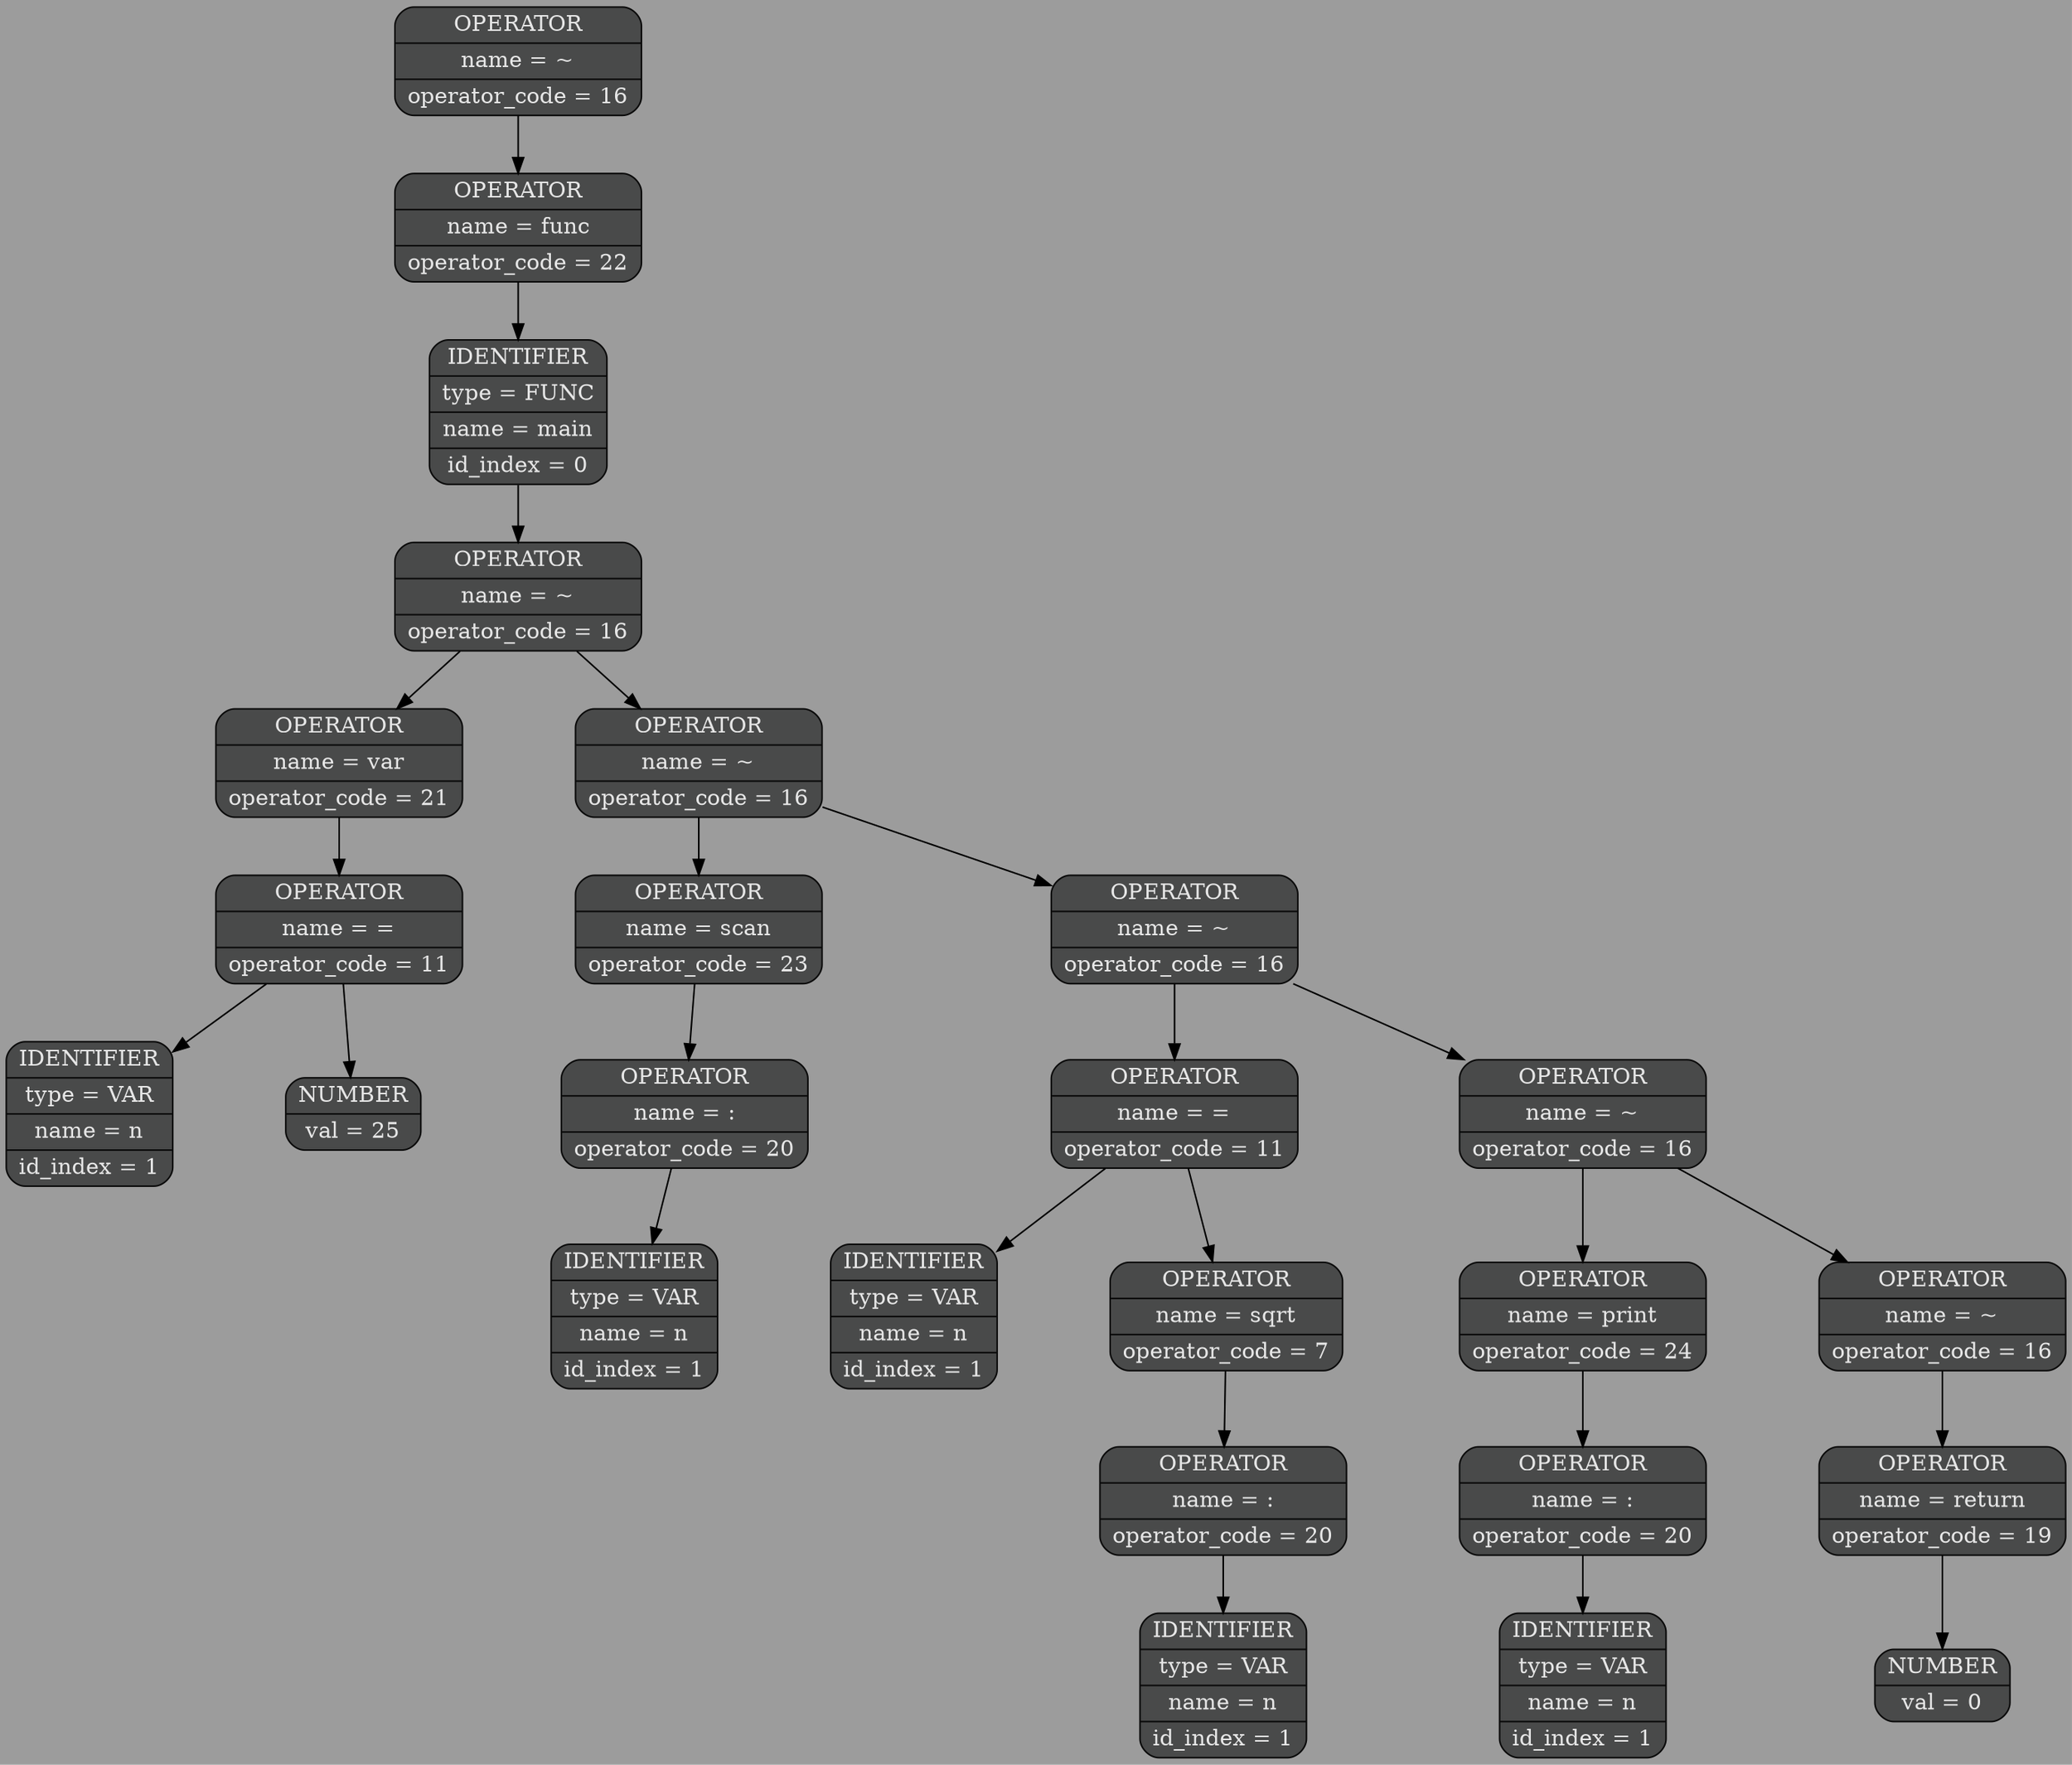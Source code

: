 digraph G{
nodesep=1;
ranksep=0.5;
rankdir=HR;
node[style=filled, color="#0a0a0a", fillcolor="#494a4a",fontcolor="#e6e6e6", fontsize=14];
edge[color="#000000", fontsize=12, penwidth=1, fontcolor = "#49006a"];
bgcolor="#9c9c9c";
elem0x55b5cf0ca700[shape="Mrecord", label= "{OPERATOR | name = ~ | operator_code = 16}"];
elem0x55b5cf0ca700->elem0x55b5cf0ca728;elem0x55b5cf0ca728[shape="Mrecord", label= "{OPERATOR | name = func | operator_code = 22}"];
elem0x55b5cf0ca728->elem0x55b5cf0ca750;elem0x55b5cf0ca750[shape="Mrecord", label= "{IDENTIFIER | type = FUNC | name = main | id_index = 0}"];
elem0x55b5cf0ca750->elem0x55b5cf0ca778;elem0x55b5cf0ca778[shape="Mrecord", label= "{OPERATOR | name = ~ | operator_code = 16}"];
elem0x55b5cf0ca778->elem0x55b5cf0ca7a0;elem0x55b5cf0ca7a0[shape="Mrecord", label= "{OPERATOR | name = var | operator_code = 21}"];
elem0x55b5cf0ca7a0->elem0x55b5cf0ca7c8;elem0x55b5cf0ca7c8[shape="Mrecord", label= "{OPERATOR | name = = | operator_code = 11}"];
elem0x55b5cf0ca7c8->elem0x55b5cf0ca7f0;elem0x55b5cf0ca7f0[shape="Mrecord", label= "{IDENTIFIER | type = VAR | name = n | id_index = 1}"];
elem0x55b5cf0ca7c8->elem0x55b5cf0ca818;elem0x55b5cf0ca818[shape="Mrecord", label= "{NUMBER | val = 25}"];
elem0x55b5cf0ca778->elem0x55b5cf0ca840;elem0x55b5cf0ca840[shape="Mrecord", label= "{OPERATOR | name = ~ | operator_code = 16}"];
elem0x55b5cf0ca840->elem0x55b5cf0ca868;elem0x55b5cf0ca868[shape="Mrecord", label= "{OPERATOR | name = scan | operator_code = 23}"];
elem0x55b5cf0ca868->elem0x55b5cf0ca890;elem0x55b5cf0ca890[shape="Mrecord", label= "{OPERATOR | name = : | operator_code = 20}"];
elem0x55b5cf0ca890->elem0x55b5cf0ca8b8;elem0x55b5cf0ca8b8[shape="Mrecord", label= "{IDENTIFIER | type = VAR | name = n | id_index = 1}"];
elem0x55b5cf0ca840->elem0x55b5cf0ca8e0;elem0x55b5cf0ca8e0[shape="Mrecord", label= "{OPERATOR | name = ~ | operator_code = 16}"];
elem0x55b5cf0ca8e0->elem0x55b5cf0ca908;elem0x55b5cf0ca908[shape="Mrecord", label= "{OPERATOR | name = = | operator_code = 11}"];
elem0x55b5cf0ca908->elem0x55b5cf0ca930;elem0x55b5cf0ca930[shape="Mrecord", label= "{IDENTIFIER | type = VAR | name = n | id_index = 1}"];
elem0x55b5cf0ca908->elem0x55b5cf0ca958;elem0x55b5cf0ca958[shape="Mrecord", label= "{OPERATOR | name = sqrt | operator_code = 7}"];
elem0x55b5cf0ca958->elem0x55b5cf0ca980;elem0x55b5cf0ca980[shape="Mrecord", label= "{OPERATOR | name = : | operator_code = 20}"];
elem0x55b5cf0ca980->elem0x55b5cf0ca9a8;elem0x55b5cf0ca9a8[shape="Mrecord", label= "{IDENTIFIER | type = VAR | name = n | id_index = 1}"];
elem0x55b5cf0ca8e0->elem0x55b5cf0ca9d0;elem0x55b5cf0ca9d0[shape="Mrecord", label= "{OPERATOR | name = ~ | operator_code = 16}"];
elem0x55b5cf0ca9d0->elem0x55b5cf0ca9f8;elem0x55b5cf0ca9f8[shape="Mrecord", label= "{OPERATOR | name = print | operator_code = 24}"];
elem0x55b5cf0ca9f8->elem0x55b5cf0caa20;elem0x55b5cf0caa20[shape="Mrecord", label= "{OPERATOR | name = : | operator_code = 20}"];
elem0x55b5cf0caa20->elem0x55b5cf0caa48;elem0x55b5cf0caa48[shape="Mrecord", label= "{IDENTIFIER | type = VAR | name = n | id_index = 1}"];
elem0x55b5cf0ca9d0->elem0x55b5cf0caa70;elem0x55b5cf0caa70[shape="Mrecord", label= "{OPERATOR | name = ~ | operator_code = 16}"];
elem0x55b5cf0caa70->elem0x55b5cf0caa98;elem0x55b5cf0caa98[shape="Mrecord", label= "{OPERATOR | name = return | operator_code = 19}"];
elem0x55b5cf0caa98->elem0x55b5cf0caac0;elem0x55b5cf0caac0[shape="Mrecord", label= "{NUMBER | val = 0}"];
}
